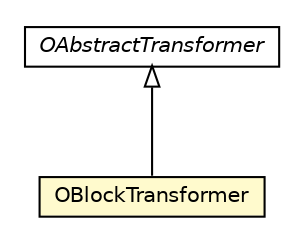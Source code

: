 #!/usr/local/bin/dot
#
# Class diagram 
# Generated by UMLGraph version R5_6-24-gf6e263 (http://www.umlgraph.org/)
#

digraph G {
	edge [fontname="Helvetica",fontsize=10,labelfontname="Helvetica",labelfontsize=10];
	node [fontname="Helvetica",fontsize=10,shape=plaintext];
	nodesep=0.25;
	ranksep=0.5;
	// com.orientechnologies.orient.etl.transformer.OBlockTransformer
	c766175 [label=<<table title="com.orientechnologies.orient.etl.transformer.OBlockTransformer" border="0" cellborder="1" cellspacing="0" cellpadding="2" port="p" bgcolor="lemonChiffon" href="./OBlockTransformer.html">
		<tr><td><table border="0" cellspacing="0" cellpadding="1">
<tr><td align="center" balign="center"> OBlockTransformer </td></tr>
		</table></td></tr>
		</table>>, URL="./OBlockTransformer.html", fontname="Helvetica", fontcolor="black", fontsize=10.0];
	// com.orientechnologies.orient.etl.transformer.OAbstractTransformer
	c766180 [label=<<table title="com.orientechnologies.orient.etl.transformer.OAbstractTransformer" border="0" cellborder="1" cellspacing="0" cellpadding="2" port="p" href="./OAbstractTransformer.html">
		<tr><td><table border="0" cellspacing="0" cellpadding="1">
<tr><td align="center" balign="center"><font face="Helvetica-Oblique"> OAbstractTransformer </font></td></tr>
		</table></td></tr>
		</table>>, URL="./OAbstractTransformer.html", fontname="Helvetica", fontcolor="black", fontsize=10.0];
	//com.orientechnologies.orient.etl.transformer.OBlockTransformer extends com.orientechnologies.orient.etl.transformer.OAbstractTransformer
	c766180:p -> c766175:p [dir=back,arrowtail=empty];
}

